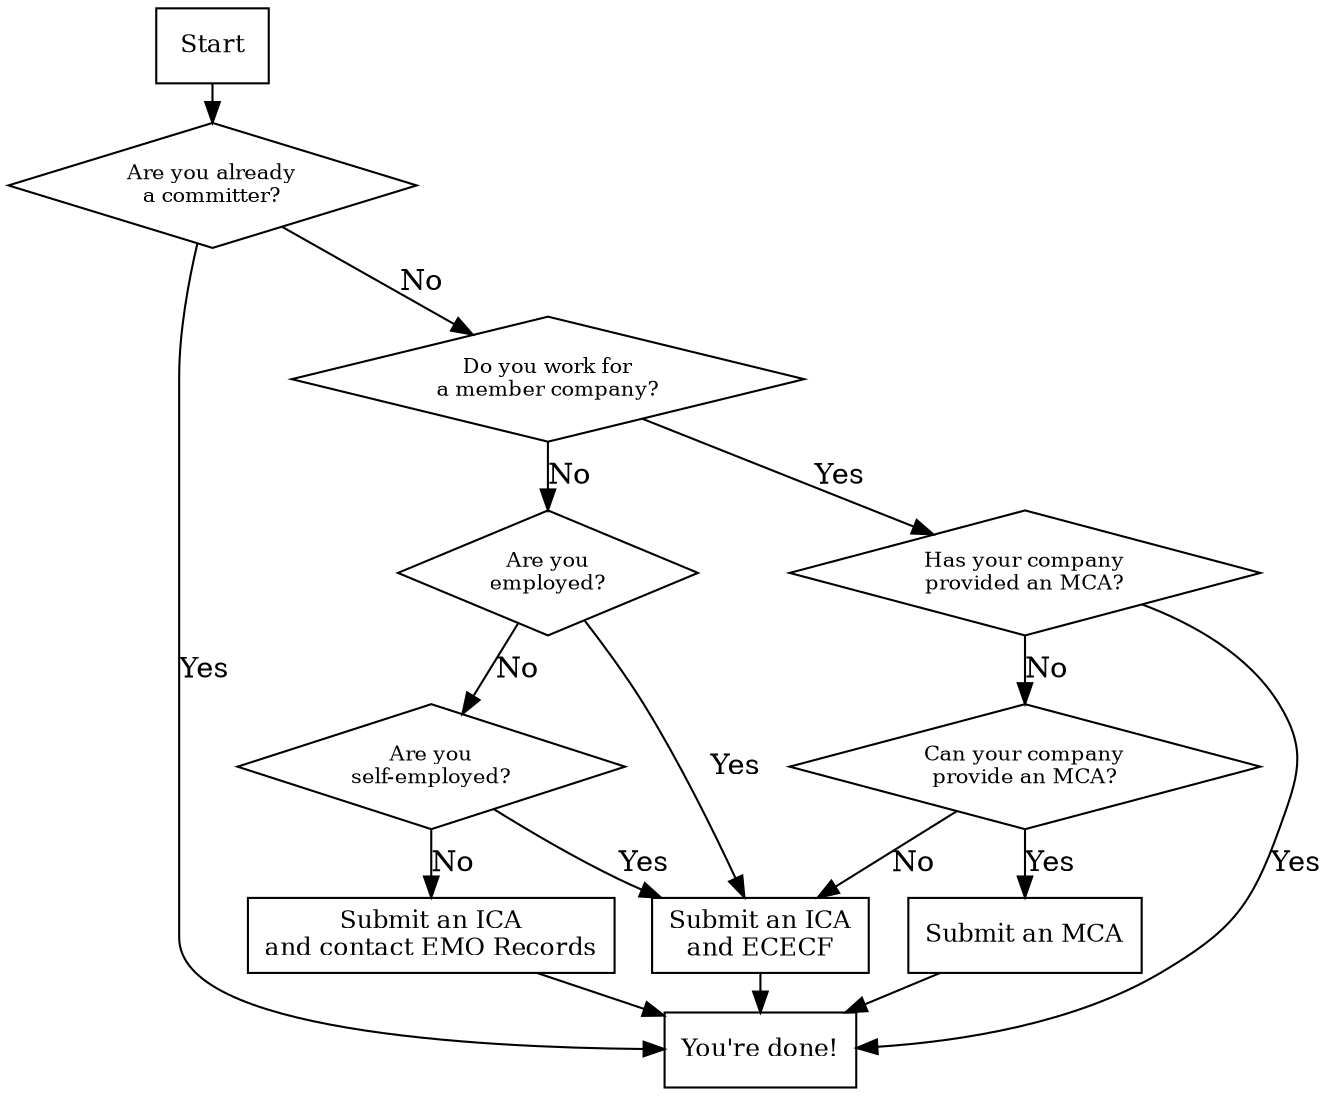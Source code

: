 digraph {
	// Graph properties
	bgcolor=transparent
	
    graph [ranksep="0.25", nodesep="0.25"]
    
	// Nodes that define the key points in the process
	node [shape=box;style=filled;fillcolor=white;fontsize=12]
	
	start [label="Start"]
	ica_ececf [label="Submit an ICA\nand ECECF"]
	ica_contact [label="Submit an ICA\nand contact EMO Records"]
	mca [label="Submit an MCA"]
	final [label="You're done!"]
	
	node [shape=diamond;style=filled;fillcolor=white;fontsize=10];
	
	is_committer [label="Are you already\na committer?"]
	is_member [label="Do you work for\na member company?"]
	has_mca [label="Has your company\nprovided an MCA?"]
	can_mca [label="Can your company\nprovide an MCA?"]
	is_employed [label="Are you\nemployed?"]
	is_self_employed [label="Are you\nself-employed?"]
	
	start -> is_committer
	
	is_committer -> final [label="Yes"]
	is_committer -> is_member [label="No"]
	
	is_member -> has_mca [label="Yes"]
	is_member -> is_employed [label="No"]
	
	is_employed -> ica_ececf [label="Yes"]
	is_employed -> is_self_employed [label="No"]
	
	is_self_employed -> ica_ececf [label="Yes"]
	is_self_employed -> ica_contact [label="No"]
	
	has_mca -> final [label="Yes"]
	has_mca -> can_mca [label="No"]
	
	can_mca -> mca [label="Yes"]
	can_mca -> ica_ececf [label="No"]
	
	ica_ececf -> final
	ica_contact -> final
	mca -> final
	
}